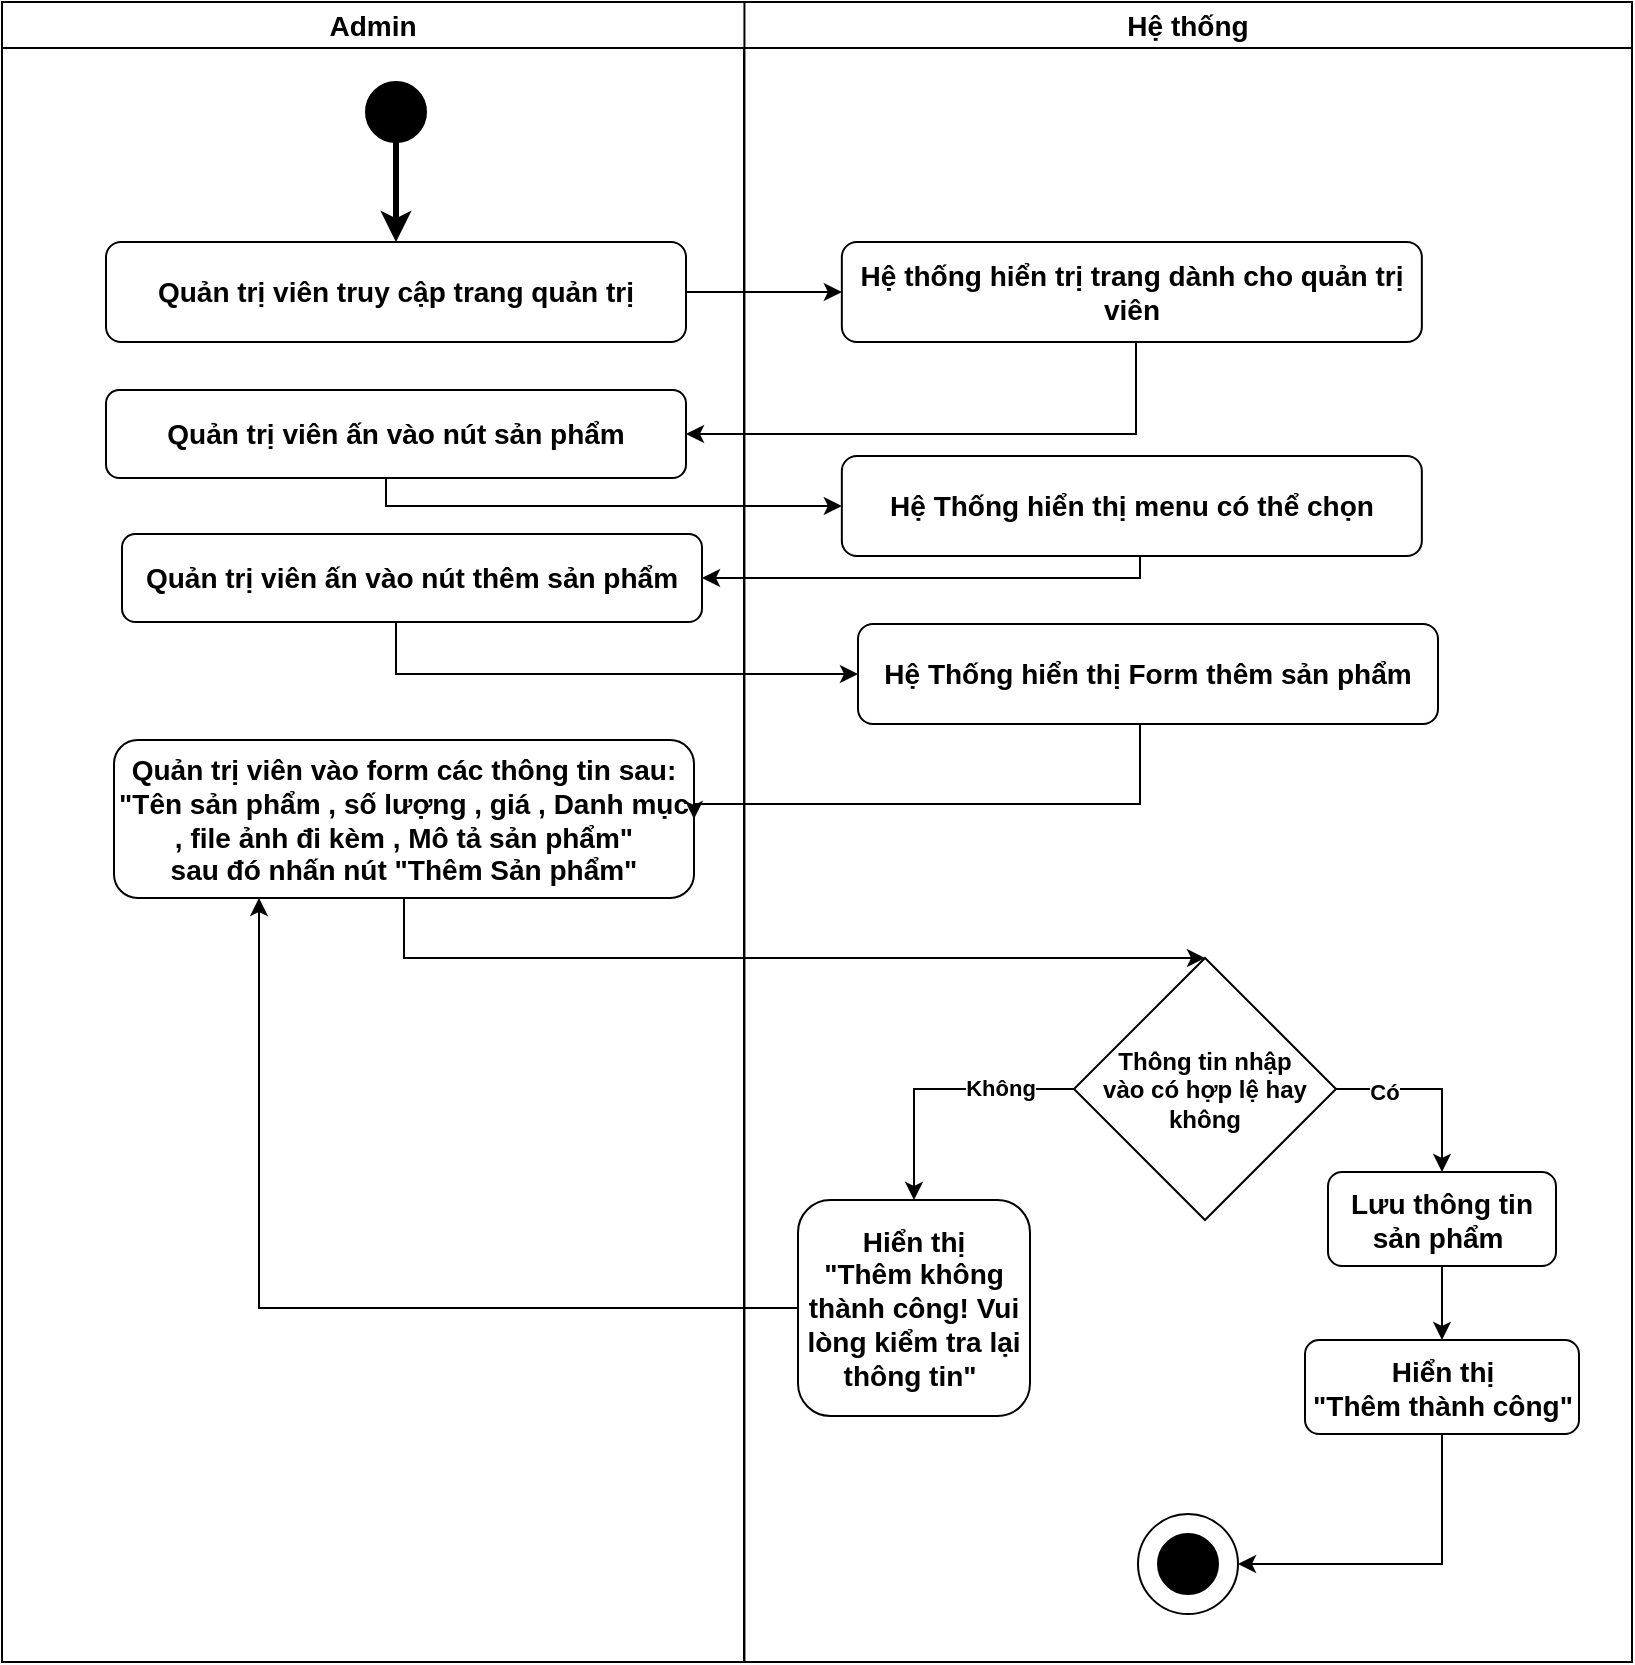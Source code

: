 <mxfile version="22.1.2" type="device">
  <diagram name="Page-1" id="wbO8fJ6J_zvAoPGpTCKr">
    <mxGraphModel dx="1418" dy="820" grid="0" gridSize="10" guides="1" tooltips="1" connect="1" arrows="1" fold="1" page="0" pageScale="1" pageWidth="850" pageHeight="1100" math="0" shadow="0">
      <root>
        <mxCell id="0" />
        <mxCell id="1" parent="0" />
        <mxCell id="jaMOgLZvB3yP1dYOfS98-2" value="Hệ thống" style="swimlane;whiteSpace=wrap;html=1;fontSize=14;" parent="1" vertex="1">
          <mxGeometry x="450" y="150" width="444" height="830" as="geometry" />
        </mxCell>
        <mxCell id="jaMOgLZvB3yP1dYOfS98-16" value="Hệ thống hiển trị trang dành cho quản trị viên" style="rounded=1;whiteSpace=wrap;html=1;strokeWidth=1;fontSize=14;fontStyle=1" parent="jaMOgLZvB3yP1dYOfS98-2" vertex="1">
          <mxGeometry x="48.92" y="120" width="290" height="50" as="geometry" />
        </mxCell>
        <mxCell id="jaMOgLZvB3yP1dYOfS98-3" value="" style="ellipse;whiteSpace=wrap;html=1;strokeColor=#000000;fillColor=#000000;strokeWidth=1;fontSize=14;fontStyle=1" parent="jaMOgLZvB3yP1dYOfS98-2" vertex="1">
          <mxGeometry x="207" y="766" width="30" height="30" as="geometry" />
        </mxCell>
        <mxCell id="jaMOgLZvB3yP1dYOfS98-4" value="" style="ellipse;whiteSpace=wrap;html=1;gradientColor=default;fillColor=none;fontSize=14;" parent="jaMOgLZvB3yP1dYOfS98-2" vertex="1">
          <mxGeometry x="197" y="756" width="50" height="50" as="geometry" />
        </mxCell>
        <mxCell id="ZwuwxxH1zMdvEdTxROpJ-35" value="Hệ Thống hiển thị menu có thể chọn" style="rounded=1;whiteSpace=wrap;html=1;strokeWidth=1;fontSize=14;fontStyle=1" parent="jaMOgLZvB3yP1dYOfS98-2" vertex="1">
          <mxGeometry x="48.92" y="227" width="290" height="50" as="geometry" />
        </mxCell>
        <mxCell id="ZwuwxxH1zMdvEdTxROpJ-46" value="Hệ Thống hiển thị Form thêm sản phẩm" style="rounded=1;whiteSpace=wrap;html=1;strokeWidth=1;fontSize=14;fontStyle=1" parent="jaMOgLZvB3yP1dYOfS98-2" vertex="1">
          <mxGeometry x="57" y="311" width="290" height="50" as="geometry" />
        </mxCell>
        <mxCell id="ZwuwxxH1zMdvEdTxROpJ-53" style="edgeStyle=orthogonalEdgeStyle;rounded=0;orthogonalLoop=1;jettySize=auto;html=1;entryX=0.5;entryY=0;entryDx=0;entryDy=0;" parent="jaMOgLZvB3yP1dYOfS98-2" source="ZwuwxxH1zMdvEdTxROpJ-50" target="ZwuwxxH1zMdvEdTxROpJ-52" edge="1">
          <mxGeometry relative="1" as="geometry" />
        </mxCell>
        <mxCell id="ZwuwxxH1zMdvEdTxROpJ-57" value="&lt;b&gt;Không&lt;/b&gt;" style="edgeLabel;html=1;align=center;verticalAlign=middle;resizable=0;points=[];" parent="ZwuwxxH1zMdvEdTxROpJ-53" vertex="1" connectable="0">
          <mxGeometry x="-0.456" y="-1" relative="1" as="geometry">
            <mxPoint as="offset" />
          </mxGeometry>
        </mxCell>
        <mxCell id="ZwuwxxH1zMdvEdTxROpJ-72" style="edgeStyle=orthogonalEdgeStyle;rounded=0;orthogonalLoop=1;jettySize=auto;html=1;entryX=0.5;entryY=0;entryDx=0;entryDy=0;" parent="jaMOgLZvB3yP1dYOfS98-2" source="ZwuwxxH1zMdvEdTxROpJ-50" target="ZwuwxxH1zMdvEdTxROpJ-58" edge="1">
          <mxGeometry relative="1" as="geometry">
            <Array as="points">
              <mxPoint x="349" y="544" />
            </Array>
          </mxGeometry>
        </mxCell>
        <mxCell id="ZwuwxxH1zMdvEdTxROpJ-73" value="&lt;b&gt;Có&lt;/b&gt;" style="edgeLabel;html=1;align=center;verticalAlign=middle;resizable=0;points=[];" parent="ZwuwxxH1zMdvEdTxROpJ-72" vertex="1" connectable="0">
          <mxGeometry x="-0.506" y="-1" relative="1" as="geometry">
            <mxPoint as="offset" />
          </mxGeometry>
        </mxCell>
        <mxCell id="ZwuwxxH1zMdvEdTxROpJ-50" value="&lt;b&gt;Thông tin nhập &lt;br&gt;vào có hợp lệ hay không&lt;/b&gt;" style="rhombus;whiteSpace=wrap;html=1;" parent="jaMOgLZvB3yP1dYOfS98-2" vertex="1">
          <mxGeometry x="165" y="478" width="131" height="131" as="geometry" />
        </mxCell>
        <mxCell id="ZwuwxxH1zMdvEdTxROpJ-52" value="Hiển thị&lt;br&gt;&quot;Thêm không thành công! Vui lòng kiểm tra lại thông tin&quot;&amp;nbsp;" style="rounded=1;whiteSpace=wrap;html=1;strokeWidth=1;fontSize=14;fontStyle=1" parent="jaMOgLZvB3yP1dYOfS98-2" vertex="1">
          <mxGeometry x="27" y="599" width="116" height="108" as="geometry" />
        </mxCell>
        <mxCell id="ZwuwxxH1zMdvEdTxROpJ-74" style="edgeStyle=orthogonalEdgeStyle;rounded=0;orthogonalLoop=1;jettySize=auto;html=1;" parent="jaMOgLZvB3yP1dYOfS98-2" source="ZwuwxxH1zMdvEdTxROpJ-58" target="ZwuwxxH1zMdvEdTxROpJ-70" edge="1">
          <mxGeometry relative="1" as="geometry" />
        </mxCell>
        <mxCell id="ZwuwxxH1zMdvEdTxROpJ-58" value="Lưu thông tin sản phẩm&amp;nbsp;" style="rounded=1;whiteSpace=wrap;html=1;strokeWidth=1;fontSize=14;fontStyle=1" parent="jaMOgLZvB3yP1dYOfS98-2" vertex="1">
          <mxGeometry x="292" y="585" width="114" height="47" as="geometry" />
        </mxCell>
        <mxCell id="ZwuwxxH1zMdvEdTxROpJ-75" style="edgeStyle=orthogonalEdgeStyle;rounded=0;orthogonalLoop=1;jettySize=auto;html=1;entryX=1;entryY=0.5;entryDx=0;entryDy=0;" parent="jaMOgLZvB3yP1dYOfS98-2" source="ZwuwxxH1zMdvEdTxROpJ-70" target="jaMOgLZvB3yP1dYOfS98-4" edge="1">
          <mxGeometry relative="1" as="geometry">
            <Array as="points">
              <mxPoint x="349" y="781" />
            </Array>
          </mxGeometry>
        </mxCell>
        <mxCell id="ZwuwxxH1zMdvEdTxROpJ-70" value="Hiển thị &lt;br&gt;&quot;Thêm thành công&quot;" style="rounded=1;whiteSpace=wrap;html=1;strokeWidth=1;fontSize=14;fontStyle=1" parent="jaMOgLZvB3yP1dYOfS98-2" vertex="1">
          <mxGeometry x="280.5" y="669" width="137" height="47" as="geometry" />
        </mxCell>
        <mxCell id="jaMOgLZvB3yP1dYOfS98-12" value="Admin" style="swimlane;whiteSpace=wrap;html=1;fontSize=14;" parent="1" vertex="1">
          <mxGeometry x="79" y="150" width="371.22" height="830" as="geometry" />
        </mxCell>
        <mxCell id="jaMOgLZvB3yP1dYOfS98-13" value="" style="ellipse;whiteSpace=wrap;html=1;strokeColor=#000000;fillColor=#000000;strokeWidth=1;fontSize=14;fontStyle=1" parent="jaMOgLZvB3yP1dYOfS98-12" vertex="1">
          <mxGeometry x="182" y="40" width="30" height="30" as="geometry" />
        </mxCell>
        <mxCell id="jaMOgLZvB3yP1dYOfS98-14" value="Quản trị viên truy cập trang quản trị" style="rounded=1;whiteSpace=wrap;html=1;strokeWidth=1;fontSize=14;fontStyle=1" parent="jaMOgLZvB3yP1dYOfS98-12" vertex="1">
          <mxGeometry x="52" y="120" width="290" height="50" as="geometry" />
        </mxCell>
        <mxCell id="jaMOgLZvB3yP1dYOfS98-15" style="edgeStyle=orthogonalEdgeStyle;rounded=0;orthogonalLoop=1;jettySize=auto;html=1;strokeWidth=3;fontSize=14;fontStyle=1" parent="jaMOgLZvB3yP1dYOfS98-12" source="jaMOgLZvB3yP1dYOfS98-13" target="jaMOgLZvB3yP1dYOfS98-14" edge="1">
          <mxGeometry relative="1" as="geometry" />
        </mxCell>
        <mxCell id="jaMOgLZvB3yP1dYOfS98-17" value="Quản trị viên ấn vào nút sản phẩm" style="rounded=1;whiteSpace=wrap;html=1;strokeWidth=1;fontSize=14;fontStyle=1" parent="jaMOgLZvB3yP1dYOfS98-12" vertex="1">
          <mxGeometry x="52" y="194" width="290" height="44" as="geometry" />
        </mxCell>
        <mxCell id="ZwuwxxH1zMdvEdTxROpJ-43" value="Quản trị viên ấn vào nút thêm sản phẩm" style="rounded=1;whiteSpace=wrap;html=1;strokeWidth=1;fontSize=14;fontStyle=1" parent="jaMOgLZvB3yP1dYOfS98-12" vertex="1">
          <mxGeometry x="60" y="266" width="290" height="44" as="geometry" />
        </mxCell>
        <mxCell id="ZwuwxxH1zMdvEdTxROpJ-48" value="Quản trị viên vào form các thông tin sau:&lt;br&gt;&quot;Tên sản phẩm , số lượng , giá , Danh mục , file ảnh đi kèm , Mô tả sản phẩm&quot;&lt;br&gt;sau đó nhấn nút &quot;Thêm Sản phẩm&quot;" style="rounded=1;whiteSpace=wrap;html=1;strokeWidth=1;fontSize=14;fontStyle=1" parent="jaMOgLZvB3yP1dYOfS98-12" vertex="1">
          <mxGeometry x="56" y="369" width="290" height="79" as="geometry" />
        </mxCell>
        <mxCell id="jaMOgLZvB3yP1dYOfS98-18" style="edgeStyle=orthogonalEdgeStyle;rounded=0;orthogonalLoop=1;jettySize=auto;html=1;entryX=0;entryY=0.5;entryDx=0;entryDy=0;fontSize=14;" parent="1" source="jaMOgLZvB3yP1dYOfS98-14" target="jaMOgLZvB3yP1dYOfS98-16" edge="1">
          <mxGeometry relative="1" as="geometry" />
        </mxCell>
        <mxCell id="jaMOgLZvB3yP1dYOfS98-19" style="edgeStyle=orthogonalEdgeStyle;rounded=0;orthogonalLoop=1;jettySize=auto;html=1;entryX=1;entryY=0.5;entryDx=0;entryDy=0;fontSize=14;" parent="1" source="jaMOgLZvB3yP1dYOfS98-16" target="jaMOgLZvB3yP1dYOfS98-17" edge="1">
          <mxGeometry relative="1" as="geometry">
            <Array as="points">
              <mxPoint x="646" y="366" />
            </Array>
          </mxGeometry>
        </mxCell>
        <mxCell id="ZwuwxxH1zMdvEdTxROpJ-36" style="edgeStyle=orthogonalEdgeStyle;rounded=0;orthogonalLoop=1;jettySize=auto;html=1;entryX=0;entryY=0.5;entryDx=0;entryDy=0;" parent="1" source="jaMOgLZvB3yP1dYOfS98-17" target="ZwuwxxH1zMdvEdTxROpJ-35" edge="1">
          <mxGeometry relative="1" as="geometry">
            <Array as="points">
              <mxPoint x="271" y="402" />
            </Array>
          </mxGeometry>
        </mxCell>
        <mxCell id="ZwuwxxH1zMdvEdTxROpJ-44" style="edgeStyle=orthogonalEdgeStyle;rounded=0;orthogonalLoop=1;jettySize=auto;html=1;entryX=1;entryY=0.5;entryDx=0;entryDy=0;" parent="1" source="ZwuwxxH1zMdvEdTxROpJ-35" target="ZwuwxxH1zMdvEdTxROpJ-43" edge="1">
          <mxGeometry relative="1" as="geometry">
            <Array as="points">
              <mxPoint x="648" y="438" />
            </Array>
          </mxGeometry>
        </mxCell>
        <mxCell id="ZwuwxxH1zMdvEdTxROpJ-47" style="edgeStyle=orthogonalEdgeStyle;rounded=0;orthogonalLoop=1;jettySize=auto;html=1;entryX=0;entryY=0.5;entryDx=0;entryDy=0;" parent="1" source="ZwuwxxH1zMdvEdTxROpJ-43" target="ZwuwxxH1zMdvEdTxROpJ-46" edge="1">
          <mxGeometry relative="1" as="geometry">
            <Array as="points">
              <mxPoint x="276" y="486" />
            </Array>
          </mxGeometry>
        </mxCell>
        <mxCell id="ZwuwxxH1zMdvEdTxROpJ-49" style="edgeStyle=orthogonalEdgeStyle;rounded=0;orthogonalLoop=1;jettySize=auto;html=1;entryX=1;entryY=0.5;entryDx=0;entryDy=0;" parent="1" source="ZwuwxxH1zMdvEdTxROpJ-46" target="ZwuwxxH1zMdvEdTxROpJ-48" edge="1">
          <mxGeometry relative="1" as="geometry">
            <Array as="points">
              <mxPoint x="648" y="551" />
            </Array>
          </mxGeometry>
        </mxCell>
        <mxCell id="ZwuwxxH1zMdvEdTxROpJ-51" style="edgeStyle=orthogonalEdgeStyle;rounded=0;orthogonalLoop=1;jettySize=auto;html=1;entryX=0.5;entryY=0;entryDx=0;entryDy=0;" parent="1" source="ZwuwxxH1zMdvEdTxROpJ-48" target="ZwuwxxH1zMdvEdTxROpJ-50" edge="1">
          <mxGeometry relative="1" as="geometry">
            <Array as="points">
              <mxPoint x="280" y="628" />
            </Array>
          </mxGeometry>
        </mxCell>
        <mxCell id="ZwuwxxH1zMdvEdTxROpJ-54" style="edgeStyle=orthogonalEdgeStyle;rounded=0;orthogonalLoop=1;jettySize=auto;html=1;entryX=0.25;entryY=1;entryDx=0;entryDy=0;" parent="1" source="ZwuwxxH1zMdvEdTxROpJ-52" target="ZwuwxxH1zMdvEdTxROpJ-48" edge="1">
          <mxGeometry relative="1" as="geometry" />
        </mxCell>
      </root>
    </mxGraphModel>
  </diagram>
</mxfile>
